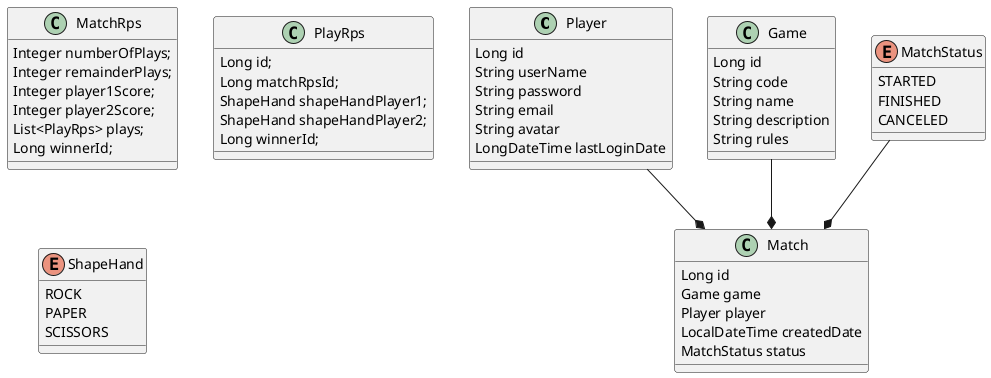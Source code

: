 @startuml
'https://plantuml.com/sequence-diagram

class Player {
    Long id
    String userName
    String password
    String email
    String avatar
    LongDateTime lastLoginDate
}

class Game{
    Long id
    String code
    String name
    String description
    String rules
}

class Match{
    Long id
    Game game
    Player player
    LocalDateTime createdDate
    MatchStatus status
}

class MatchRps {
    Integer numberOfPlays;
    Integer remainderPlays;
    Integer player1Score;
    Integer player2Score;
    List<PlayRps> plays;
    Long winnerId;
}

class PlayRps {
    Long id;
    Long matchRpsId;
    ShapeHand shapeHandPlayer1;
    ShapeHand shapeHandPlayer2;
    Long winnerId;
}

enum ShapeHand {
    ROCK
    PAPER
    SCISSORS
}

enum MatchStatus{
    STARTED
    FINISHED
    CANCELED
}

MatchStatus --* Match
Game --* Match
Player --* Match
@enduml